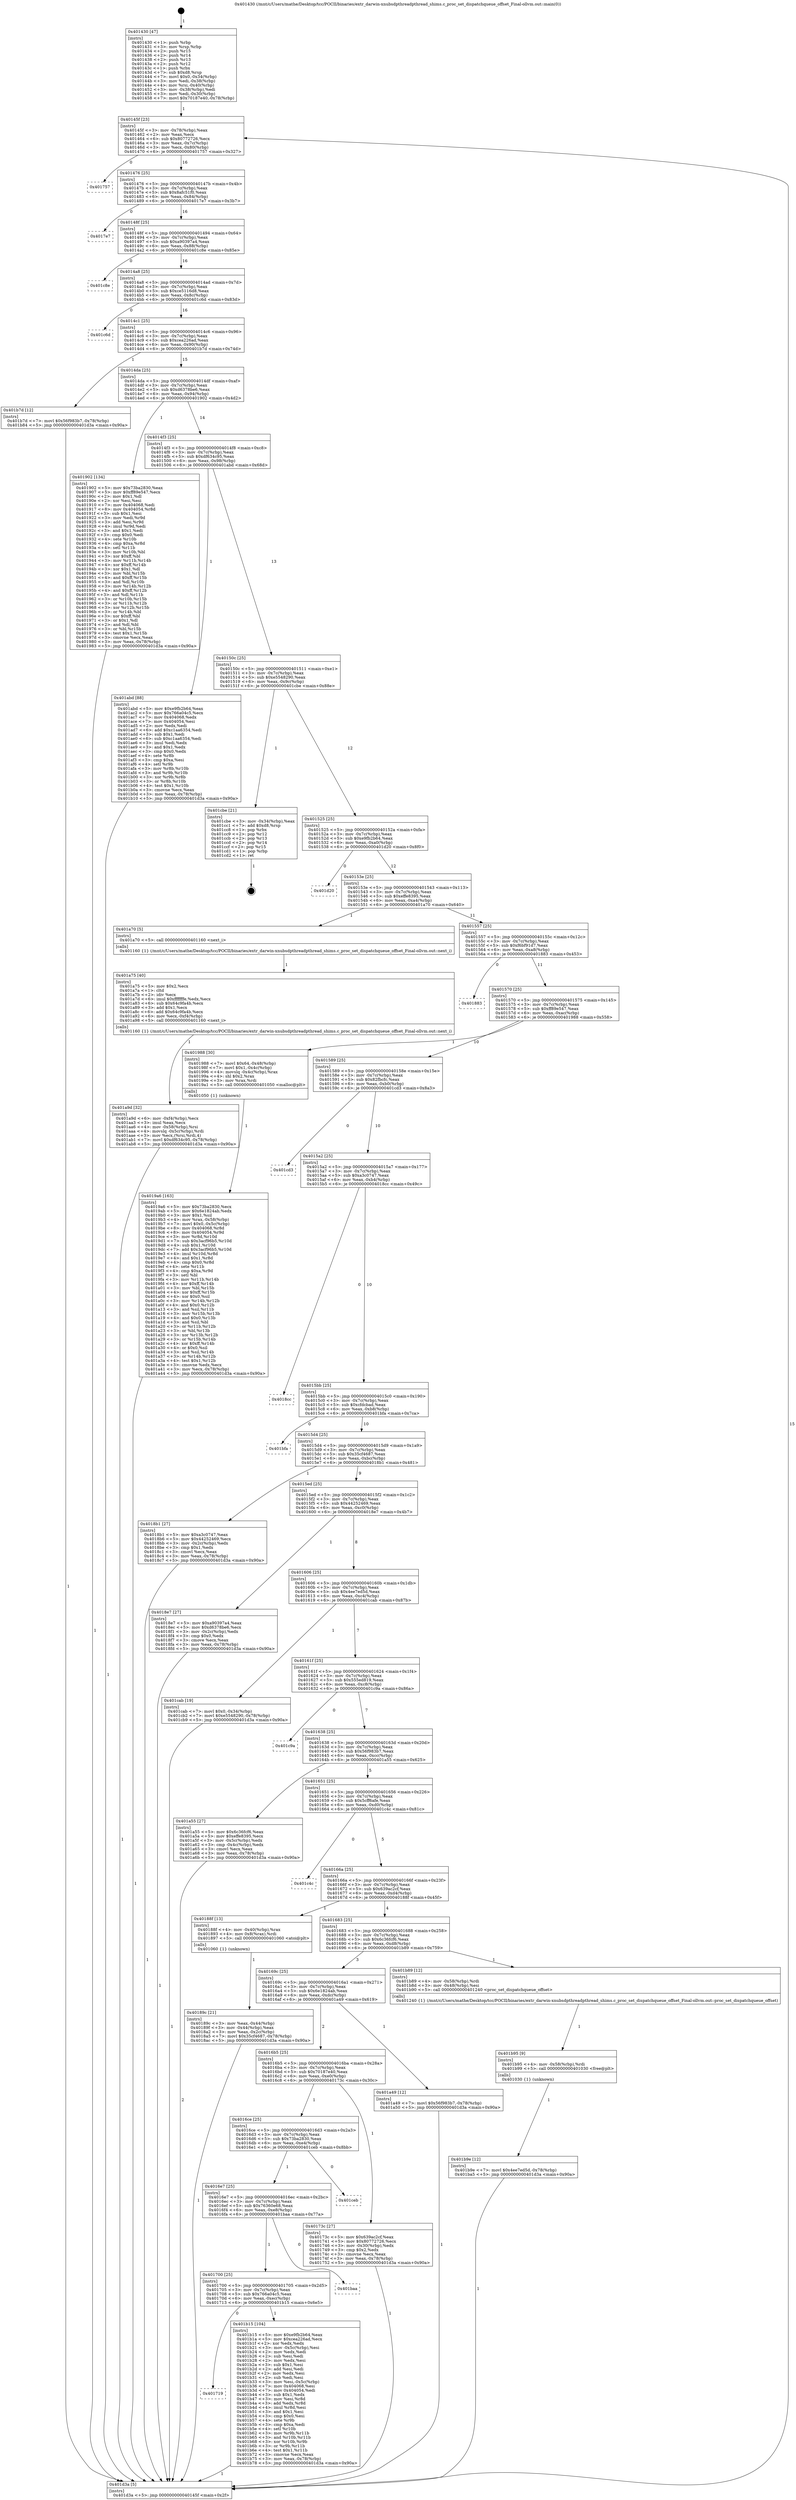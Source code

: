 digraph "0x401430" {
  label = "0x401430 (/mnt/c/Users/mathe/Desktop/tcc/POCII/binaries/extr_darwin-xnubsdpthreadpthread_shims.c_proc_set_dispatchqueue_offset_Final-ollvm.out::main(0))"
  labelloc = "t"
  node[shape=record]

  Entry [label="",width=0.3,height=0.3,shape=circle,fillcolor=black,style=filled]
  "0x40145f" [label="{
     0x40145f [23]\l
     | [instrs]\l
     &nbsp;&nbsp;0x40145f \<+3\>: mov -0x78(%rbp),%eax\l
     &nbsp;&nbsp;0x401462 \<+2\>: mov %eax,%ecx\l
     &nbsp;&nbsp;0x401464 \<+6\>: sub $0x80772726,%ecx\l
     &nbsp;&nbsp;0x40146a \<+3\>: mov %eax,-0x7c(%rbp)\l
     &nbsp;&nbsp;0x40146d \<+3\>: mov %ecx,-0x80(%rbp)\l
     &nbsp;&nbsp;0x401470 \<+6\>: je 0000000000401757 \<main+0x327\>\l
  }"]
  "0x401757" [label="{
     0x401757\l
  }", style=dashed]
  "0x401476" [label="{
     0x401476 [25]\l
     | [instrs]\l
     &nbsp;&nbsp;0x401476 \<+5\>: jmp 000000000040147b \<main+0x4b\>\l
     &nbsp;&nbsp;0x40147b \<+3\>: mov -0x7c(%rbp),%eax\l
     &nbsp;&nbsp;0x40147e \<+5\>: sub $0x8afc51f0,%eax\l
     &nbsp;&nbsp;0x401483 \<+6\>: mov %eax,-0x84(%rbp)\l
     &nbsp;&nbsp;0x401489 \<+6\>: je 00000000004017e7 \<main+0x3b7\>\l
  }"]
  Exit [label="",width=0.3,height=0.3,shape=circle,fillcolor=black,style=filled,peripheries=2]
  "0x4017e7" [label="{
     0x4017e7\l
  }", style=dashed]
  "0x40148f" [label="{
     0x40148f [25]\l
     | [instrs]\l
     &nbsp;&nbsp;0x40148f \<+5\>: jmp 0000000000401494 \<main+0x64\>\l
     &nbsp;&nbsp;0x401494 \<+3\>: mov -0x7c(%rbp),%eax\l
     &nbsp;&nbsp;0x401497 \<+5\>: sub $0xa90397a4,%eax\l
     &nbsp;&nbsp;0x40149c \<+6\>: mov %eax,-0x88(%rbp)\l
     &nbsp;&nbsp;0x4014a2 \<+6\>: je 0000000000401c8e \<main+0x85e\>\l
  }"]
  "0x401b9e" [label="{
     0x401b9e [12]\l
     | [instrs]\l
     &nbsp;&nbsp;0x401b9e \<+7\>: movl $0x4ee7ed5d,-0x78(%rbp)\l
     &nbsp;&nbsp;0x401ba5 \<+5\>: jmp 0000000000401d3a \<main+0x90a\>\l
  }"]
  "0x401c8e" [label="{
     0x401c8e\l
  }", style=dashed]
  "0x4014a8" [label="{
     0x4014a8 [25]\l
     | [instrs]\l
     &nbsp;&nbsp;0x4014a8 \<+5\>: jmp 00000000004014ad \<main+0x7d\>\l
     &nbsp;&nbsp;0x4014ad \<+3\>: mov -0x7c(%rbp),%eax\l
     &nbsp;&nbsp;0x4014b0 \<+5\>: sub $0xce5116d8,%eax\l
     &nbsp;&nbsp;0x4014b5 \<+6\>: mov %eax,-0x8c(%rbp)\l
     &nbsp;&nbsp;0x4014bb \<+6\>: je 0000000000401c6d \<main+0x83d\>\l
  }"]
  "0x401b95" [label="{
     0x401b95 [9]\l
     | [instrs]\l
     &nbsp;&nbsp;0x401b95 \<+4\>: mov -0x58(%rbp),%rdi\l
     &nbsp;&nbsp;0x401b99 \<+5\>: call 0000000000401030 \<free@plt\>\l
     | [calls]\l
     &nbsp;&nbsp;0x401030 \{1\} (unknown)\l
  }"]
  "0x401c6d" [label="{
     0x401c6d\l
  }", style=dashed]
  "0x4014c1" [label="{
     0x4014c1 [25]\l
     | [instrs]\l
     &nbsp;&nbsp;0x4014c1 \<+5\>: jmp 00000000004014c6 \<main+0x96\>\l
     &nbsp;&nbsp;0x4014c6 \<+3\>: mov -0x7c(%rbp),%eax\l
     &nbsp;&nbsp;0x4014c9 \<+5\>: sub $0xcea226ad,%eax\l
     &nbsp;&nbsp;0x4014ce \<+6\>: mov %eax,-0x90(%rbp)\l
     &nbsp;&nbsp;0x4014d4 \<+6\>: je 0000000000401b7d \<main+0x74d\>\l
  }"]
  "0x401719" [label="{
     0x401719\l
  }", style=dashed]
  "0x401b7d" [label="{
     0x401b7d [12]\l
     | [instrs]\l
     &nbsp;&nbsp;0x401b7d \<+7\>: movl $0x56f983b7,-0x78(%rbp)\l
     &nbsp;&nbsp;0x401b84 \<+5\>: jmp 0000000000401d3a \<main+0x90a\>\l
  }"]
  "0x4014da" [label="{
     0x4014da [25]\l
     | [instrs]\l
     &nbsp;&nbsp;0x4014da \<+5\>: jmp 00000000004014df \<main+0xaf\>\l
     &nbsp;&nbsp;0x4014df \<+3\>: mov -0x7c(%rbp),%eax\l
     &nbsp;&nbsp;0x4014e2 \<+5\>: sub $0xd6378be6,%eax\l
     &nbsp;&nbsp;0x4014e7 \<+6\>: mov %eax,-0x94(%rbp)\l
     &nbsp;&nbsp;0x4014ed \<+6\>: je 0000000000401902 \<main+0x4d2\>\l
  }"]
  "0x401b15" [label="{
     0x401b15 [104]\l
     | [instrs]\l
     &nbsp;&nbsp;0x401b15 \<+5\>: mov $0xe9fb2b64,%eax\l
     &nbsp;&nbsp;0x401b1a \<+5\>: mov $0xcea226ad,%ecx\l
     &nbsp;&nbsp;0x401b1f \<+2\>: xor %edx,%edx\l
     &nbsp;&nbsp;0x401b21 \<+3\>: mov -0x5c(%rbp),%esi\l
     &nbsp;&nbsp;0x401b24 \<+2\>: mov %edx,%edi\l
     &nbsp;&nbsp;0x401b26 \<+2\>: sub %esi,%edi\l
     &nbsp;&nbsp;0x401b28 \<+2\>: mov %edx,%esi\l
     &nbsp;&nbsp;0x401b2a \<+3\>: sub $0x1,%esi\l
     &nbsp;&nbsp;0x401b2d \<+2\>: add %esi,%edi\l
     &nbsp;&nbsp;0x401b2f \<+2\>: mov %edx,%esi\l
     &nbsp;&nbsp;0x401b31 \<+2\>: sub %edi,%esi\l
     &nbsp;&nbsp;0x401b33 \<+3\>: mov %esi,-0x5c(%rbp)\l
     &nbsp;&nbsp;0x401b36 \<+7\>: mov 0x404068,%esi\l
     &nbsp;&nbsp;0x401b3d \<+7\>: mov 0x404054,%edi\l
     &nbsp;&nbsp;0x401b44 \<+3\>: sub $0x1,%edx\l
     &nbsp;&nbsp;0x401b47 \<+3\>: mov %esi,%r8d\l
     &nbsp;&nbsp;0x401b4a \<+3\>: add %edx,%r8d\l
     &nbsp;&nbsp;0x401b4d \<+4\>: imul %r8d,%esi\l
     &nbsp;&nbsp;0x401b51 \<+3\>: and $0x1,%esi\l
     &nbsp;&nbsp;0x401b54 \<+3\>: cmp $0x0,%esi\l
     &nbsp;&nbsp;0x401b57 \<+4\>: sete %r9b\l
     &nbsp;&nbsp;0x401b5b \<+3\>: cmp $0xa,%edi\l
     &nbsp;&nbsp;0x401b5e \<+4\>: setl %r10b\l
     &nbsp;&nbsp;0x401b62 \<+3\>: mov %r9b,%r11b\l
     &nbsp;&nbsp;0x401b65 \<+3\>: and %r10b,%r11b\l
     &nbsp;&nbsp;0x401b68 \<+3\>: xor %r10b,%r9b\l
     &nbsp;&nbsp;0x401b6b \<+3\>: or %r9b,%r11b\l
     &nbsp;&nbsp;0x401b6e \<+4\>: test $0x1,%r11b\l
     &nbsp;&nbsp;0x401b72 \<+3\>: cmovne %ecx,%eax\l
     &nbsp;&nbsp;0x401b75 \<+3\>: mov %eax,-0x78(%rbp)\l
     &nbsp;&nbsp;0x401b78 \<+5\>: jmp 0000000000401d3a \<main+0x90a\>\l
  }"]
  "0x401902" [label="{
     0x401902 [134]\l
     | [instrs]\l
     &nbsp;&nbsp;0x401902 \<+5\>: mov $0x73ba2830,%eax\l
     &nbsp;&nbsp;0x401907 \<+5\>: mov $0xff89e547,%ecx\l
     &nbsp;&nbsp;0x40190c \<+2\>: mov $0x1,%dl\l
     &nbsp;&nbsp;0x40190e \<+2\>: xor %esi,%esi\l
     &nbsp;&nbsp;0x401910 \<+7\>: mov 0x404068,%edi\l
     &nbsp;&nbsp;0x401917 \<+8\>: mov 0x404054,%r8d\l
     &nbsp;&nbsp;0x40191f \<+3\>: sub $0x1,%esi\l
     &nbsp;&nbsp;0x401922 \<+3\>: mov %edi,%r9d\l
     &nbsp;&nbsp;0x401925 \<+3\>: add %esi,%r9d\l
     &nbsp;&nbsp;0x401928 \<+4\>: imul %r9d,%edi\l
     &nbsp;&nbsp;0x40192c \<+3\>: and $0x1,%edi\l
     &nbsp;&nbsp;0x40192f \<+3\>: cmp $0x0,%edi\l
     &nbsp;&nbsp;0x401932 \<+4\>: sete %r10b\l
     &nbsp;&nbsp;0x401936 \<+4\>: cmp $0xa,%r8d\l
     &nbsp;&nbsp;0x40193a \<+4\>: setl %r11b\l
     &nbsp;&nbsp;0x40193e \<+3\>: mov %r10b,%bl\l
     &nbsp;&nbsp;0x401941 \<+3\>: xor $0xff,%bl\l
     &nbsp;&nbsp;0x401944 \<+3\>: mov %r11b,%r14b\l
     &nbsp;&nbsp;0x401947 \<+4\>: xor $0xff,%r14b\l
     &nbsp;&nbsp;0x40194b \<+3\>: xor $0x1,%dl\l
     &nbsp;&nbsp;0x40194e \<+3\>: mov %bl,%r15b\l
     &nbsp;&nbsp;0x401951 \<+4\>: and $0xff,%r15b\l
     &nbsp;&nbsp;0x401955 \<+3\>: and %dl,%r10b\l
     &nbsp;&nbsp;0x401958 \<+3\>: mov %r14b,%r12b\l
     &nbsp;&nbsp;0x40195b \<+4\>: and $0xff,%r12b\l
     &nbsp;&nbsp;0x40195f \<+3\>: and %dl,%r11b\l
     &nbsp;&nbsp;0x401962 \<+3\>: or %r10b,%r15b\l
     &nbsp;&nbsp;0x401965 \<+3\>: or %r11b,%r12b\l
     &nbsp;&nbsp;0x401968 \<+3\>: xor %r12b,%r15b\l
     &nbsp;&nbsp;0x40196b \<+3\>: or %r14b,%bl\l
     &nbsp;&nbsp;0x40196e \<+3\>: xor $0xff,%bl\l
     &nbsp;&nbsp;0x401971 \<+3\>: or $0x1,%dl\l
     &nbsp;&nbsp;0x401974 \<+2\>: and %dl,%bl\l
     &nbsp;&nbsp;0x401976 \<+3\>: or %bl,%r15b\l
     &nbsp;&nbsp;0x401979 \<+4\>: test $0x1,%r15b\l
     &nbsp;&nbsp;0x40197d \<+3\>: cmovne %ecx,%eax\l
     &nbsp;&nbsp;0x401980 \<+3\>: mov %eax,-0x78(%rbp)\l
     &nbsp;&nbsp;0x401983 \<+5\>: jmp 0000000000401d3a \<main+0x90a\>\l
  }"]
  "0x4014f3" [label="{
     0x4014f3 [25]\l
     | [instrs]\l
     &nbsp;&nbsp;0x4014f3 \<+5\>: jmp 00000000004014f8 \<main+0xc8\>\l
     &nbsp;&nbsp;0x4014f8 \<+3\>: mov -0x7c(%rbp),%eax\l
     &nbsp;&nbsp;0x4014fb \<+5\>: sub $0xdf634c95,%eax\l
     &nbsp;&nbsp;0x401500 \<+6\>: mov %eax,-0x98(%rbp)\l
     &nbsp;&nbsp;0x401506 \<+6\>: je 0000000000401abd \<main+0x68d\>\l
  }"]
  "0x401700" [label="{
     0x401700 [25]\l
     | [instrs]\l
     &nbsp;&nbsp;0x401700 \<+5\>: jmp 0000000000401705 \<main+0x2d5\>\l
     &nbsp;&nbsp;0x401705 \<+3\>: mov -0x7c(%rbp),%eax\l
     &nbsp;&nbsp;0x401708 \<+5\>: sub $0x766a04c5,%eax\l
     &nbsp;&nbsp;0x40170d \<+6\>: mov %eax,-0xec(%rbp)\l
     &nbsp;&nbsp;0x401713 \<+6\>: je 0000000000401b15 \<main+0x6e5\>\l
  }"]
  "0x401abd" [label="{
     0x401abd [88]\l
     | [instrs]\l
     &nbsp;&nbsp;0x401abd \<+5\>: mov $0xe9fb2b64,%eax\l
     &nbsp;&nbsp;0x401ac2 \<+5\>: mov $0x766a04c5,%ecx\l
     &nbsp;&nbsp;0x401ac7 \<+7\>: mov 0x404068,%edx\l
     &nbsp;&nbsp;0x401ace \<+7\>: mov 0x404054,%esi\l
     &nbsp;&nbsp;0x401ad5 \<+2\>: mov %edx,%edi\l
     &nbsp;&nbsp;0x401ad7 \<+6\>: add $0xc1aa6354,%edi\l
     &nbsp;&nbsp;0x401add \<+3\>: sub $0x1,%edi\l
     &nbsp;&nbsp;0x401ae0 \<+6\>: sub $0xc1aa6354,%edi\l
     &nbsp;&nbsp;0x401ae6 \<+3\>: imul %edi,%edx\l
     &nbsp;&nbsp;0x401ae9 \<+3\>: and $0x1,%edx\l
     &nbsp;&nbsp;0x401aec \<+3\>: cmp $0x0,%edx\l
     &nbsp;&nbsp;0x401aef \<+4\>: sete %r8b\l
     &nbsp;&nbsp;0x401af3 \<+3\>: cmp $0xa,%esi\l
     &nbsp;&nbsp;0x401af6 \<+4\>: setl %r9b\l
     &nbsp;&nbsp;0x401afa \<+3\>: mov %r8b,%r10b\l
     &nbsp;&nbsp;0x401afd \<+3\>: and %r9b,%r10b\l
     &nbsp;&nbsp;0x401b00 \<+3\>: xor %r9b,%r8b\l
     &nbsp;&nbsp;0x401b03 \<+3\>: or %r8b,%r10b\l
     &nbsp;&nbsp;0x401b06 \<+4\>: test $0x1,%r10b\l
     &nbsp;&nbsp;0x401b0a \<+3\>: cmovne %ecx,%eax\l
     &nbsp;&nbsp;0x401b0d \<+3\>: mov %eax,-0x78(%rbp)\l
     &nbsp;&nbsp;0x401b10 \<+5\>: jmp 0000000000401d3a \<main+0x90a\>\l
  }"]
  "0x40150c" [label="{
     0x40150c [25]\l
     | [instrs]\l
     &nbsp;&nbsp;0x40150c \<+5\>: jmp 0000000000401511 \<main+0xe1\>\l
     &nbsp;&nbsp;0x401511 \<+3\>: mov -0x7c(%rbp),%eax\l
     &nbsp;&nbsp;0x401514 \<+5\>: sub $0xe5548290,%eax\l
     &nbsp;&nbsp;0x401519 \<+6\>: mov %eax,-0x9c(%rbp)\l
     &nbsp;&nbsp;0x40151f \<+6\>: je 0000000000401cbe \<main+0x88e\>\l
  }"]
  "0x401baa" [label="{
     0x401baa\l
  }", style=dashed]
  "0x401cbe" [label="{
     0x401cbe [21]\l
     | [instrs]\l
     &nbsp;&nbsp;0x401cbe \<+3\>: mov -0x34(%rbp),%eax\l
     &nbsp;&nbsp;0x401cc1 \<+7\>: add $0xd8,%rsp\l
     &nbsp;&nbsp;0x401cc8 \<+1\>: pop %rbx\l
     &nbsp;&nbsp;0x401cc9 \<+2\>: pop %r12\l
     &nbsp;&nbsp;0x401ccb \<+2\>: pop %r13\l
     &nbsp;&nbsp;0x401ccd \<+2\>: pop %r14\l
     &nbsp;&nbsp;0x401ccf \<+2\>: pop %r15\l
     &nbsp;&nbsp;0x401cd1 \<+1\>: pop %rbp\l
     &nbsp;&nbsp;0x401cd2 \<+1\>: ret\l
  }"]
  "0x401525" [label="{
     0x401525 [25]\l
     | [instrs]\l
     &nbsp;&nbsp;0x401525 \<+5\>: jmp 000000000040152a \<main+0xfa\>\l
     &nbsp;&nbsp;0x40152a \<+3\>: mov -0x7c(%rbp),%eax\l
     &nbsp;&nbsp;0x40152d \<+5\>: sub $0xe9fb2b64,%eax\l
     &nbsp;&nbsp;0x401532 \<+6\>: mov %eax,-0xa0(%rbp)\l
     &nbsp;&nbsp;0x401538 \<+6\>: je 0000000000401d20 \<main+0x8f0\>\l
  }"]
  "0x4016e7" [label="{
     0x4016e7 [25]\l
     | [instrs]\l
     &nbsp;&nbsp;0x4016e7 \<+5\>: jmp 00000000004016ec \<main+0x2bc\>\l
     &nbsp;&nbsp;0x4016ec \<+3\>: mov -0x7c(%rbp),%eax\l
     &nbsp;&nbsp;0x4016ef \<+5\>: sub $0x76360e68,%eax\l
     &nbsp;&nbsp;0x4016f4 \<+6\>: mov %eax,-0xe8(%rbp)\l
     &nbsp;&nbsp;0x4016fa \<+6\>: je 0000000000401baa \<main+0x77a\>\l
  }"]
  "0x401d20" [label="{
     0x401d20\l
  }", style=dashed]
  "0x40153e" [label="{
     0x40153e [25]\l
     | [instrs]\l
     &nbsp;&nbsp;0x40153e \<+5\>: jmp 0000000000401543 \<main+0x113\>\l
     &nbsp;&nbsp;0x401543 \<+3\>: mov -0x7c(%rbp),%eax\l
     &nbsp;&nbsp;0x401546 \<+5\>: sub $0xeffe8395,%eax\l
     &nbsp;&nbsp;0x40154b \<+6\>: mov %eax,-0xa4(%rbp)\l
     &nbsp;&nbsp;0x401551 \<+6\>: je 0000000000401a70 \<main+0x640\>\l
  }"]
  "0x401ceb" [label="{
     0x401ceb\l
  }", style=dashed]
  "0x401a70" [label="{
     0x401a70 [5]\l
     | [instrs]\l
     &nbsp;&nbsp;0x401a70 \<+5\>: call 0000000000401160 \<next_i\>\l
     | [calls]\l
     &nbsp;&nbsp;0x401160 \{1\} (/mnt/c/Users/mathe/Desktop/tcc/POCII/binaries/extr_darwin-xnubsdpthreadpthread_shims.c_proc_set_dispatchqueue_offset_Final-ollvm.out::next_i)\l
  }"]
  "0x401557" [label="{
     0x401557 [25]\l
     | [instrs]\l
     &nbsp;&nbsp;0x401557 \<+5\>: jmp 000000000040155c \<main+0x12c\>\l
     &nbsp;&nbsp;0x40155c \<+3\>: mov -0x7c(%rbp),%eax\l
     &nbsp;&nbsp;0x40155f \<+5\>: sub $0xf6bf91d7,%eax\l
     &nbsp;&nbsp;0x401564 \<+6\>: mov %eax,-0xa8(%rbp)\l
     &nbsp;&nbsp;0x40156a \<+6\>: je 0000000000401883 \<main+0x453\>\l
  }"]
  "0x401a9d" [label="{
     0x401a9d [32]\l
     | [instrs]\l
     &nbsp;&nbsp;0x401a9d \<+6\>: mov -0xf4(%rbp),%ecx\l
     &nbsp;&nbsp;0x401aa3 \<+3\>: imul %eax,%ecx\l
     &nbsp;&nbsp;0x401aa6 \<+4\>: mov -0x58(%rbp),%rsi\l
     &nbsp;&nbsp;0x401aaa \<+4\>: movslq -0x5c(%rbp),%rdi\l
     &nbsp;&nbsp;0x401aae \<+3\>: mov %ecx,(%rsi,%rdi,4)\l
     &nbsp;&nbsp;0x401ab1 \<+7\>: movl $0xdf634c95,-0x78(%rbp)\l
     &nbsp;&nbsp;0x401ab8 \<+5\>: jmp 0000000000401d3a \<main+0x90a\>\l
  }"]
  "0x401883" [label="{
     0x401883\l
  }", style=dashed]
  "0x401570" [label="{
     0x401570 [25]\l
     | [instrs]\l
     &nbsp;&nbsp;0x401570 \<+5\>: jmp 0000000000401575 \<main+0x145\>\l
     &nbsp;&nbsp;0x401575 \<+3\>: mov -0x7c(%rbp),%eax\l
     &nbsp;&nbsp;0x401578 \<+5\>: sub $0xff89e547,%eax\l
     &nbsp;&nbsp;0x40157d \<+6\>: mov %eax,-0xac(%rbp)\l
     &nbsp;&nbsp;0x401583 \<+6\>: je 0000000000401988 \<main+0x558\>\l
  }"]
  "0x401a75" [label="{
     0x401a75 [40]\l
     | [instrs]\l
     &nbsp;&nbsp;0x401a75 \<+5\>: mov $0x2,%ecx\l
     &nbsp;&nbsp;0x401a7a \<+1\>: cltd\l
     &nbsp;&nbsp;0x401a7b \<+2\>: idiv %ecx\l
     &nbsp;&nbsp;0x401a7d \<+6\>: imul $0xfffffffe,%edx,%ecx\l
     &nbsp;&nbsp;0x401a83 \<+6\>: sub $0x64c9fa4b,%ecx\l
     &nbsp;&nbsp;0x401a89 \<+3\>: add $0x1,%ecx\l
     &nbsp;&nbsp;0x401a8c \<+6\>: add $0x64c9fa4b,%ecx\l
     &nbsp;&nbsp;0x401a92 \<+6\>: mov %ecx,-0xf4(%rbp)\l
     &nbsp;&nbsp;0x401a98 \<+5\>: call 0000000000401160 \<next_i\>\l
     | [calls]\l
     &nbsp;&nbsp;0x401160 \{1\} (/mnt/c/Users/mathe/Desktop/tcc/POCII/binaries/extr_darwin-xnubsdpthreadpthread_shims.c_proc_set_dispatchqueue_offset_Final-ollvm.out::next_i)\l
  }"]
  "0x401988" [label="{
     0x401988 [30]\l
     | [instrs]\l
     &nbsp;&nbsp;0x401988 \<+7\>: movl $0x64,-0x48(%rbp)\l
     &nbsp;&nbsp;0x40198f \<+7\>: movl $0x1,-0x4c(%rbp)\l
     &nbsp;&nbsp;0x401996 \<+4\>: movslq -0x4c(%rbp),%rax\l
     &nbsp;&nbsp;0x40199a \<+4\>: shl $0x2,%rax\l
     &nbsp;&nbsp;0x40199e \<+3\>: mov %rax,%rdi\l
     &nbsp;&nbsp;0x4019a1 \<+5\>: call 0000000000401050 \<malloc@plt\>\l
     | [calls]\l
     &nbsp;&nbsp;0x401050 \{1\} (unknown)\l
  }"]
  "0x401589" [label="{
     0x401589 [25]\l
     | [instrs]\l
     &nbsp;&nbsp;0x401589 \<+5\>: jmp 000000000040158e \<main+0x15e\>\l
     &nbsp;&nbsp;0x40158e \<+3\>: mov -0x7c(%rbp),%eax\l
     &nbsp;&nbsp;0x401591 \<+5\>: sub $0x82fbcfc,%eax\l
     &nbsp;&nbsp;0x401596 \<+6\>: mov %eax,-0xb0(%rbp)\l
     &nbsp;&nbsp;0x40159c \<+6\>: je 0000000000401cd3 \<main+0x8a3\>\l
  }"]
  "0x4019a6" [label="{
     0x4019a6 [163]\l
     | [instrs]\l
     &nbsp;&nbsp;0x4019a6 \<+5\>: mov $0x73ba2830,%ecx\l
     &nbsp;&nbsp;0x4019ab \<+5\>: mov $0x6e1824ab,%edx\l
     &nbsp;&nbsp;0x4019b0 \<+3\>: mov $0x1,%sil\l
     &nbsp;&nbsp;0x4019b3 \<+4\>: mov %rax,-0x58(%rbp)\l
     &nbsp;&nbsp;0x4019b7 \<+7\>: movl $0x0,-0x5c(%rbp)\l
     &nbsp;&nbsp;0x4019be \<+8\>: mov 0x404068,%r8d\l
     &nbsp;&nbsp;0x4019c6 \<+8\>: mov 0x404054,%r9d\l
     &nbsp;&nbsp;0x4019ce \<+3\>: mov %r8d,%r10d\l
     &nbsp;&nbsp;0x4019d1 \<+7\>: sub $0x3acf96b5,%r10d\l
     &nbsp;&nbsp;0x4019d8 \<+4\>: sub $0x1,%r10d\l
     &nbsp;&nbsp;0x4019dc \<+7\>: add $0x3acf96b5,%r10d\l
     &nbsp;&nbsp;0x4019e3 \<+4\>: imul %r10d,%r8d\l
     &nbsp;&nbsp;0x4019e7 \<+4\>: and $0x1,%r8d\l
     &nbsp;&nbsp;0x4019eb \<+4\>: cmp $0x0,%r8d\l
     &nbsp;&nbsp;0x4019ef \<+4\>: sete %r11b\l
     &nbsp;&nbsp;0x4019f3 \<+4\>: cmp $0xa,%r9d\l
     &nbsp;&nbsp;0x4019f7 \<+3\>: setl %bl\l
     &nbsp;&nbsp;0x4019fa \<+3\>: mov %r11b,%r14b\l
     &nbsp;&nbsp;0x4019fd \<+4\>: xor $0xff,%r14b\l
     &nbsp;&nbsp;0x401a01 \<+3\>: mov %bl,%r15b\l
     &nbsp;&nbsp;0x401a04 \<+4\>: xor $0xff,%r15b\l
     &nbsp;&nbsp;0x401a08 \<+4\>: xor $0x0,%sil\l
     &nbsp;&nbsp;0x401a0c \<+3\>: mov %r14b,%r12b\l
     &nbsp;&nbsp;0x401a0f \<+4\>: and $0x0,%r12b\l
     &nbsp;&nbsp;0x401a13 \<+3\>: and %sil,%r11b\l
     &nbsp;&nbsp;0x401a16 \<+3\>: mov %r15b,%r13b\l
     &nbsp;&nbsp;0x401a19 \<+4\>: and $0x0,%r13b\l
     &nbsp;&nbsp;0x401a1d \<+3\>: and %sil,%bl\l
     &nbsp;&nbsp;0x401a20 \<+3\>: or %r11b,%r12b\l
     &nbsp;&nbsp;0x401a23 \<+3\>: or %bl,%r13b\l
     &nbsp;&nbsp;0x401a26 \<+3\>: xor %r13b,%r12b\l
     &nbsp;&nbsp;0x401a29 \<+3\>: or %r15b,%r14b\l
     &nbsp;&nbsp;0x401a2c \<+4\>: xor $0xff,%r14b\l
     &nbsp;&nbsp;0x401a30 \<+4\>: or $0x0,%sil\l
     &nbsp;&nbsp;0x401a34 \<+3\>: and %sil,%r14b\l
     &nbsp;&nbsp;0x401a37 \<+3\>: or %r14b,%r12b\l
     &nbsp;&nbsp;0x401a3a \<+4\>: test $0x1,%r12b\l
     &nbsp;&nbsp;0x401a3e \<+3\>: cmovne %edx,%ecx\l
     &nbsp;&nbsp;0x401a41 \<+3\>: mov %ecx,-0x78(%rbp)\l
     &nbsp;&nbsp;0x401a44 \<+5\>: jmp 0000000000401d3a \<main+0x90a\>\l
  }"]
  "0x401cd3" [label="{
     0x401cd3\l
  }", style=dashed]
  "0x4015a2" [label="{
     0x4015a2 [25]\l
     | [instrs]\l
     &nbsp;&nbsp;0x4015a2 \<+5\>: jmp 00000000004015a7 \<main+0x177\>\l
     &nbsp;&nbsp;0x4015a7 \<+3\>: mov -0x7c(%rbp),%eax\l
     &nbsp;&nbsp;0x4015aa \<+5\>: sub $0xa3c0747,%eax\l
     &nbsp;&nbsp;0x4015af \<+6\>: mov %eax,-0xb4(%rbp)\l
     &nbsp;&nbsp;0x4015b5 \<+6\>: je 00000000004018cc \<main+0x49c\>\l
  }"]
  "0x40189c" [label="{
     0x40189c [21]\l
     | [instrs]\l
     &nbsp;&nbsp;0x40189c \<+3\>: mov %eax,-0x44(%rbp)\l
     &nbsp;&nbsp;0x40189f \<+3\>: mov -0x44(%rbp),%eax\l
     &nbsp;&nbsp;0x4018a2 \<+3\>: mov %eax,-0x2c(%rbp)\l
     &nbsp;&nbsp;0x4018a5 \<+7\>: movl $0x35cf4687,-0x78(%rbp)\l
     &nbsp;&nbsp;0x4018ac \<+5\>: jmp 0000000000401d3a \<main+0x90a\>\l
  }"]
  "0x4018cc" [label="{
     0x4018cc\l
  }", style=dashed]
  "0x4015bb" [label="{
     0x4015bb [25]\l
     | [instrs]\l
     &nbsp;&nbsp;0x4015bb \<+5\>: jmp 00000000004015c0 \<main+0x190\>\l
     &nbsp;&nbsp;0x4015c0 \<+3\>: mov -0x7c(%rbp),%eax\l
     &nbsp;&nbsp;0x4015c3 \<+5\>: sub $0xcfdcbad,%eax\l
     &nbsp;&nbsp;0x4015c8 \<+6\>: mov %eax,-0xb8(%rbp)\l
     &nbsp;&nbsp;0x4015ce \<+6\>: je 0000000000401bfa \<main+0x7ca\>\l
  }"]
  "0x401430" [label="{
     0x401430 [47]\l
     | [instrs]\l
     &nbsp;&nbsp;0x401430 \<+1\>: push %rbp\l
     &nbsp;&nbsp;0x401431 \<+3\>: mov %rsp,%rbp\l
     &nbsp;&nbsp;0x401434 \<+2\>: push %r15\l
     &nbsp;&nbsp;0x401436 \<+2\>: push %r14\l
     &nbsp;&nbsp;0x401438 \<+2\>: push %r13\l
     &nbsp;&nbsp;0x40143a \<+2\>: push %r12\l
     &nbsp;&nbsp;0x40143c \<+1\>: push %rbx\l
     &nbsp;&nbsp;0x40143d \<+7\>: sub $0xd8,%rsp\l
     &nbsp;&nbsp;0x401444 \<+7\>: movl $0x0,-0x34(%rbp)\l
     &nbsp;&nbsp;0x40144b \<+3\>: mov %edi,-0x38(%rbp)\l
     &nbsp;&nbsp;0x40144e \<+4\>: mov %rsi,-0x40(%rbp)\l
     &nbsp;&nbsp;0x401452 \<+3\>: mov -0x38(%rbp),%edi\l
     &nbsp;&nbsp;0x401455 \<+3\>: mov %edi,-0x30(%rbp)\l
     &nbsp;&nbsp;0x401458 \<+7\>: movl $0x70187e40,-0x78(%rbp)\l
  }"]
  "0x401bfa" [label="{
     0x401bfa\l
  }", style=dashed]
  "0x4015d4" [label="{
     0x4015d4 [25]\l
     | [instrs]\l
     &nbsp;&nbsp;0x4015d4 \<+5\>: jmp 00000000004015d9 \<main+0x1a9\>\l
     &nbsp;&nbsp;0x4015d9 \<+3\>: mov -0x7c(%rbp),%eax\l
     &nbsp;&nbsp;0x4015dc \<+5\>: sub $0x35cf4687,%eax\l
     &nbsp;&nbsp;0x4015e1 \<+6\>: mov %eax,-0xbc(%rbp)\l
     &nbsp;&nbsp;0x4015e7 \<+6\>: je 00000000004018b1 \<main+0x481\>\l
  }"]
  "0x401d3a" [label="{
     0x401d3a [5]\l
     | [instrs]\l
     &nbsp;&nbsp;0x401d3a \<+5\>: jmp 000000000040145f \<main+0x2f\>\l
  }"]
  "0x4018b1" [label="{
     0x4018b1 [27]\l
     | [instrs]\l
     &nbsp;&nbsp;0x4018b1 \<+5\>: mov $0xa3c0747,%eax\l
     &nbsp;&nbsp;0x4018b6 \<+5\>: mov $0x44252469,%ecx\l
     &nbsp;&nbsp;0x4018bb \<+3\>: mov -0x2c(%rbp),%edx\l
     &nbsp;&nbsp;0x4018be \<+3\>: cmp $0x1,%edx\l
     &nbsp;&nbsp;0x4018c1 \<+3\>: cmovl %ecx,%eax\l
     &nbsp;&nbsp;0x4018c4 \<+3\>: mov %eax,-0x78(%rbp)\l
     &nbsp;&nbsp;0x4018c7 \<+5\>: jmp 0000000000401d3a \<main+0x90a\>\l
  }"]
  "0x4015ed" [label="{
     0x4015ed [25]\l
     | [instrs]\l
     &nbsp;&nbsp;0x4015ed \<+5\>: jmp 00000000004015f2 \<main+0x1c2\>\l
     &nbsp;&nbsp;0x4015f2 \<+3\>: mov -0x7c(%rbp),%eax\l
     &nbsp;&nbsp;0x4015f5 \<+5\>: sub $0x44252469,%eax\l
     &nbsp;&nbsp;0x4015fa \<+6\>: mov %eax,-0xc0(%rbp)\l
     &nbsp;&nbsp;0x401600 \<+6\>: je 00000000004018e7 \<main+0x4b7\>\l
  }"]
  "0x4016ce" [label="{
     0x4016ce [25]\l
     | [instrs]\l
     &nbsp;&nbsp;0x4016ce \<+5\>: jmp 00000000004016d3 \<main+0x2a3\>\l
     &nbsp;&nbsp;0x4016d3 \<+3\>: mov -0x7c(%rbp),%eax\l
     &nbsp;&nbsp;0x4016d6 \<+5\>: sub $0x73ba2830,%eax\l
     &nbsp;&nbsp;0x4016db \<+6\>: mov %eax,-0xe4(%rbp)\l
     &nbsp;&nbsp;0x4016e1 \<+6\>: je 0000000000401ceb \<main+0x8bb\>\l
  }"]
  "0x4018e7" [label="{
     0x4018e7 [27]\l
     | [instrs]\l
     &nbsp;&nbsp;0x4018e7 \<+5\>: mov $0xa90397a4,%eax\l
     &nbsp;&nbsp;0x4018ec \<+5\>: mov $0xd6378be6,%ecx\l
     &nbsp;&nbsp;0x4018f1 \<+3\>: mov -0x2c(%rbp),%edx\l
     &nbsp;&nbsp;0x4018f4 \<+3\>: cmp $0x0,%edx\l
     &nbsp;&nbsp;0x4018f7 \<+3\>: cmove %ecx,%eax\l
     &nbsp;&nbsp;0x4018fa \<+3\>: mov %eax,-0x78(%rbp)\l
     &nbsp;&nbsp;0x4018fd \<+5\>: jmp 0000000000401d3a \<main+0x90a\>\l
  }"]
  "0x401606" [label="{
     0x401606 [25]\l
     | [instrs]\l
     &nbsp;&nbsp;0x401606 \<+5\>: jmp 000000000040160b \<main+0x1db\>\l
     &nbsp;&nbsp;0x40160b \<+3\>: mov -0x7c(%rbp),%eax\l
     &nbsp;&nbsp;0x40160e \<+5\>: sub $0x4ee7ed5d,%eax\l
     &nbsp;&nbsp;0x401613 \<+6\>: mov %eax,-0xc4(%rbp)\l
     &nbsp;&nbsp;0x401619 \<+6\>: je 0000000000401cab \<main+0x87b\>\l
  }"]
  "0x40173c" [label="{
     0x40173c [27]\l
     | [instrs]\l
     &nbsp;&nbsp;0x40173c \<+5\>: mov $0x639ac2cf,%eax\l
     &nbsp;&nbsp;0x401741 \<+5\>: mov $0x80772726,%ecx\l
     &nbsp;&nbsp;0x401746 \<+3\>: mov -0x30(%rbp),%edx\l
     &nbsp;&nbsp;0x401749 \<+3\>: cmp $0x2,%edx\l
     &nbsp;&nbsp;0x40174c \<+3\>: cmovne %ecx,%eax\l
     &nbsp;&nbsp;0x40174f \<+3\>: mov %eax,-0x78(%rbp)\l
     &nbsp;&nbsp;0x401752 \<+5\>: jmp 0000000000401d3a \<main+0x90a\>\l
  }"]
  "0x401cab" [label="{
     0x401cab [19]\l
     | [instrs]\l
     &nbsp;&nbsp;0x401cab \<+7\>: movl $0x0,-0x34(%rbp)\l
     &nbsp;&nbsp;0x401cb2 \<+7\>: movl $0xe5548290,-0x78(%rbp)\l
     &nbsp;&nbsp;0x401cb9 \<+5\>: jmp 0000000000401d3a \<main+0x90a\>\l
  }"]
  "0x40161f" [label="{
     0x40161f [25]\l
     | [instrs]\l
     &nbsp;&nbsp;0x40161f \<+5\>: jmp 0000000000401624 \<main+0x1f4\>\l
     &nbsp;&nbsp;0x401624 \<+3\>: mov -0x7c(%rbp),%eax\l
     &nbsp;&nbsp;0x401627 \<+5\>: sub $0x555ed819,%eax\l
     &nbsp;&nbsp;0x40162c \<+6\>: mov %eax,-0xc8(%rbp)\l
     &nbsp;&nbsp;0x401632 \<+6\>: je 0000000000401c9a \<main+0x86a\>\l
  }"]
  "0x4016b5" [label="{
     0x4016b5 [25]\l
     | [instrs]\l
     &nbsp;&nbsp;0x4016b5 \<+5\>: jmp 00000000004016ba \<main+0x28a\>\l
     &nbsp;&nbsp;0x4016ba \<+3\>: mov -0x7c(%rbp),%eax\l
     &nbsp;&nbsp;0x4016bd \<+5\>: sub $0x70187e40,%eax\l
     &nbsp;&nbsp;0x4016c2 \<+6\>: mov %eax,-0xe0(%rbp)\l
     &nbsp;&nbsp;0x4016c8 \<+6\>: je 000000000040173c \<main+0x30c\>\l
  }"]
  "0x401c9a" [label="{
     0x401c9a\l
  }", style=dashed]
  "0x401638" [label="{
     0x401638 [25]\l
     | [instrs]\l
     &nbsp;&nbsp;0x401638 \<+5\>: jmp 000000000040163d \<main+0x20d\>\l
     &nbsp;&nbsp;0x40163d \<+3\>: mov -0x7c(%rbp),%eax\l
     &nbsp;&nbsp;0x401640 \<+5\>: sub $0x56f983b7,%eax\l
     &nbsp;&nbsp;0x401645 \<+6\>: mov %eax,-0xcc(%rbp)\l
     &nbsp;&nbsp;0x40164b \<+6\>: je 0000000000401a55 \<main+0x625\>\l
  }"]
  "0x401a49" [label="{
     0x401a49 [12]\l
     | [instrs]\l
     &nbsp;&nbsp;0x401a49 \<+7\>: movl $0x56f983b7,-0x78(%rbp)\l
     &nbsp;&nbsp;0x401a50 \<+5\>: jmp 0000000000401d3a \<main+0x90a\>\l
  }"]
  "0x401a55" [label="{
     0x401a55 [27]\l
     | [instrs]\l
     &nbsp;&nbsp;0x401a55 \<+5\>: mov $0x6c36fcf6,%eax\l
     &nbsp;&nbsp;0x401a5a \<+5\>: mov $0xeffe8395,%ecx\l
     &nbsp;&nbsp;0x401a5f \<+3\>: mov -0x5c(%rbp),%edx\l
     &nbsp;&nbsp;0x401a62 \<+3\>: cmp -0x4c(%rbp),%edx\l
     &nbsp;&nbsp;0x401a65 \<+3\>: cmovl %ecx,%eax\l
     &nbsp;&nbsp;0x401a68 \<+3\>: mov %eax,-0x78(%rbp)\l
     &nbsp;&nbsp;0x401a6b \<+5\>: jmp 0000000000401d3a \<main+0x90a\>\l
  }"]
  "0x401651" [label="{
     0x401651 [25]\l
     | [instrs]\l
     &nbsp;&nbsp;0x401651 \<+5\>: jmp 0000000000401656 \<main+0x226\>\l
     &nbsp;&nbsp;0x401656 \<+3\>: mov -0x7c(%rbp),%eax\l
     &nbsp;&nbsp;0x401659 \<+5\>: sub $0x5cff6afe,%eax\l
     &nbsp;&nbsp;0x40165e \<+6\>: mov %eax,-0xd0(%rbp)\l
     &nbsp;&nbsp;0x401664 \<+6\>: je 0000000000401c4c \<main+0x81c\>\l
  }"]
  "0x40169c" [label="{
     0x40169c [25]\l
     | [instrs]\l
     &nbsp;&nbsp;0x40169c \<+5\>: jmp 00000000004016a1 \<main+0x271\>\l
     &nbsp;&nbsp;0x4016a1 \<+3\>: mov -0x7c(%rbp),%eax\l
     &nbsp;&nbsp;0x4016a4 \<+5\>: sub $0x6e1824ab,%eax\l
     &nbsp;&nbsp;0x4016a9 \<+6\>: mov %eax,-0xdc(%rbp)\l
     &nbsp;&nbsp;0x4016af \<+6\>: je 0000000000401a49 \<main+0x619\>\l
  }"]
  "0x401c4c" [label="{
     0x401c4c\l
  }", style=dashed]
  "0x40166a" [label="{
     0x40166a [25]\l
     | [instrs]\l
     &nbsp;&nbsp;0x40166a \<+5\>: jmp 000000000040166f \<main+0x23f\>\l
     &nbsp;&nbsp;0x40166f \<+3\>: mov -0x7c(%rbp),%eax\l
     &nbsp;&nbsp;0x401672 \<+5\>: sub $0x639ac2cf,%eax\l
     &nbsp;&nbsp;0x401677 \<+6\>: mov %eax,-0xd4(%rbp)\l
     &nbsp;&nbsp;0x40167d \<+6\>: je 000000000040188f \<main+0x45f\>\l
  }"]
  "0x401b89" [label="{
     0x401b89 [12]\l
     | [instrs]\l
     &nbsp;&nbsp;0x401b89 \<+4\>: mov -0x58(%rbp),%rdi\l
     &nbsp;&nbsp;0x401b8d \<+3\>: mov -0x48(%rbp),%esi\l
     &nbsp;&nbsp;0x401b90 \<+5\>: call 0000000000401240 \<proc_set_dispatchqueue_offset\>\l
     | [calls]\l
     &nbsp;&nbsp;0x401240 \{1\} (/mnt/c/Users/mathe/Desktop/tcc/POCII/binaries/extr_darwin-xnubsdpthreadpthread_shims.c_proc_set_dispatchqueue_offset_Final-ollvm.out::proc_set_dispatchqueue_offset)\l
  }"]
  "0x40188f" [label="{
     0x40188f [13]\l
     | [instrs]\l
     &nbsp;&nbsp;0x40188f \<+4\>: mov -0x40(%rbp),%rax\l
     &nbsp;&nbsp;0x401893 \<+4\>: mov 0x8(%rax),%rdi\l
     &nbsp;&nbsp;0x401897 \<+5\>: call 0000000000401060 \<atoi@plt\>\l
     | [calls]\l
     &nbsp;&nbsp;0x401060 \{1\} (unknown)\l
  }"]
  "0x401683" [label="{
     0x401683 [25]\l
     | [instrs]\l
     &nbsp;&nbsp;0x401683 \<+5\>: jmp 0000000000401688 \<main+0x258\>\l
     &nbsp;&nbsp;0x401688 \<+3\>: mov -0x7c(%rbp),%eax\l
     &nbsp;&nbsp;0x40168b \<+5\>: sub $0x6c36fcf6,%eax\l
     &nbsp;&nbsp;0x401690 \<+6\>: mov %eax,-0xd8(%rbp)\l
     &nbsp;&nbsp;0x401696 \<+6\>: je 0000000000401b89 \<main+0x759\>\l
  }"]
  Entry -> "0x401430" [label=" 1"]
  "0x40145f" -> "0x401757" [label=" 0"]
  "0x40145f" -> "0x401476" [label=" 16"]
  "0x401cbe" -> Exit [label=" 1"]
  "0x401476" -> "0x4017e7" [label=" 0"]
  "0x401476" -> "0x40148f" [label=" 16"]
  "0x401cab" -> "0x401d3a" [label=" 1"]
  "0x40148f" -> "0x401c8e" [label=" 0"]
  "0x40148f" -> "0x4014a8" [label=" 16"]
  "0x401b9e" -> "0x401d3a" [label=" 1"]
  "0x4014a8" -> "0x401c6d" [label=" 0"]
  "0x4014a8" -> "0x4014c1" [label=" 16"]
  "0x401b95" -> "0x401b9e" [label=" 1"]
  "0x4014c1" -> "0x401b7d" [label=" 1"]
  "0x4014c1" -> "0x4014da" [label=" 15"]
  "0x401b89" -> "0x401b95" [label=" 1"]
  "0x4014da" -> "0x401902" [label=" 1"]
  "0x4014da" -> "0x4014f3" [label=" 14"]
  "0x401b7d" -> "0x401d3a" [label=" 1"]
  "0x4014f3" -> "0x401abd" [label=" 1"]
  "0x4014f3" -> "0x40150c" [label=" 13"]
  "0x401700" -> "0x401719" [label=" 0"]
  "0x40150c" -> "0x401cbe" [label=" 1"]
  "0x40150c" -> "0x401525" [label=" 12"]
  "0x401700" -> "0x401b15" [label=" 1"]
  "0x401525" -> "0x401d20" [label=" 0"]
  "0x401525" -> "0x40153e" [label=" 12"]
  "0x4016e7" -> "0x401700" [label=" 1"]
  "0x40153e" -> "0x401a70" [label=" 1"]
  "0x40153e" -> "0x401557" [label=" 11"]
  "0x4016e7" -> "0x401baa" [label=" 0"]
  "0x401557" -> "0x401883" [label=" 0"]
  "0x401557" -> "0x401570" [label=" 11"]
  "0x4016ce" -> "0x4016e7" [label=" 1"]
  "0x401570" -> "0x401988" [label=" 1"]
  "0x401570" -> "0x401589" [label=" 10"]
  "0x4016ce" -> "0x401ceb" [label=" 0"]
  "0x401589" -> "0x401cd3" [label=" 0"]
  "0x401589" -> "0x4015a2" [label=" 10"]
  "0x401b15" -> "0x401d3a" [label=" 1"]
  "0x4015a2" -> "0x4018cc" [label=" 0"]
  "0x4015a2" -> "0x4015bb" [label=" 10"]
  "0x401abd" -> "0x401d3a" [label=" 1"]
  "0x4015bb" -> "0x401bfa" [label=" 0"]
  "0x4015bb" -> "0x4015d4" [label=" 10"]
  "0x401a9d" -> "0x401d3a" [label=" 1"]
  "0x4015d4" -> "0x4018b1" [label=" 1"]
  "0x4015d4" -> "0x4015ed" [label=" 9"]
  "0x401a75" -> "0x401a9d" [label=" 1"]
  "0x4015ed" -> "0x4018e7" [label=" 1"]
  "0x4015ed" -> "0x401606" [label=" 8"]
  "0x401a70" -> "0x401a75" [label=" 1"]
  "0x401606" -> "0x401cab" [label=" 1"]
  "0x401606" -> "0x40161f" [label=" 7"]
  "0x401a55" -> "0x401d3a" [label=" 2"]
  "0x40161f" -> "0x401c9a" [label=" 0"]
  "0x40161f" -> "0x401638" [label=" 7"]
  "0x4019a6" -> "0x401d3a" [label=" 1"]
  "0x401638" -> "0x401a55" [label=" 2"]
  "0x401638" -> "0x401651" [label=" 5"]
  "0x401988" -> "0x4019a6" [label=" 1"]
  "0x401651" -> "0x401c4c" [label=" 0"]
  "0x401651" -> "0x40166a" [label=" 5"]
  "0x4018e7" -> "0x401d3a" [label=" 1"]
  "0x40166a" -> "0x40188f" [label=" 1"]
  "0x40166a" -> "0x401683" [label=" 4"]
  "0x4018b1" -> "0x401d3a" [label=" 1"]
  "0x401683" -> "0x401b89" [label=" 1"]
  "0x401683" -> "0x40169c" [label=" 3"]
  "0x401902" -> "0x401d3a" [label=" 1"]
  "0x40169c" -> "0x401a49" [label=" 1"]
  "0x40169c" -> "0x4016b5" [label=" 2"]
  "0x401a49" -> "0x401d3a" [label=" 1"]
  "0x4016b5" -> "0x40173c" [label=" 1"]
  "0x4016b5" -> "0x4016ce" [label=" 1"]
  "0x40173c" -> "0x401d3a" [label=" 1"]
  "0x401430" -> "0x40145f" [label=" 1"]
  "0x401d3a" -> "0x40145f" [label=" 15"]
  "0x40188f" -> "0x40189c" [label=" 1"]
  "0x40189c" -> "0x401d3a" [label=" 1"]
}
